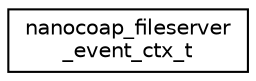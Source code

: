 digraph "Graphical Class Hierarchy"
{
 // LATEX_PDF_SIZE
  edge [fontname="Helvetica",fontsize="10",labelfontname="Helvetica",labelfontsize="10"];
  node [fontname="Helvetica",fontsize="10",shape=record];
  rankdir="LR";
  Node0 [label="nanocoap_fileserver\l_event_ctx_t",height=0.2,width=0.4,color="black", fillcolor="white", style="filled",URL="$structnanocoap__fileserver__event__ctx__t.html",tooltip="GCoAP fileserver event context."];
}
